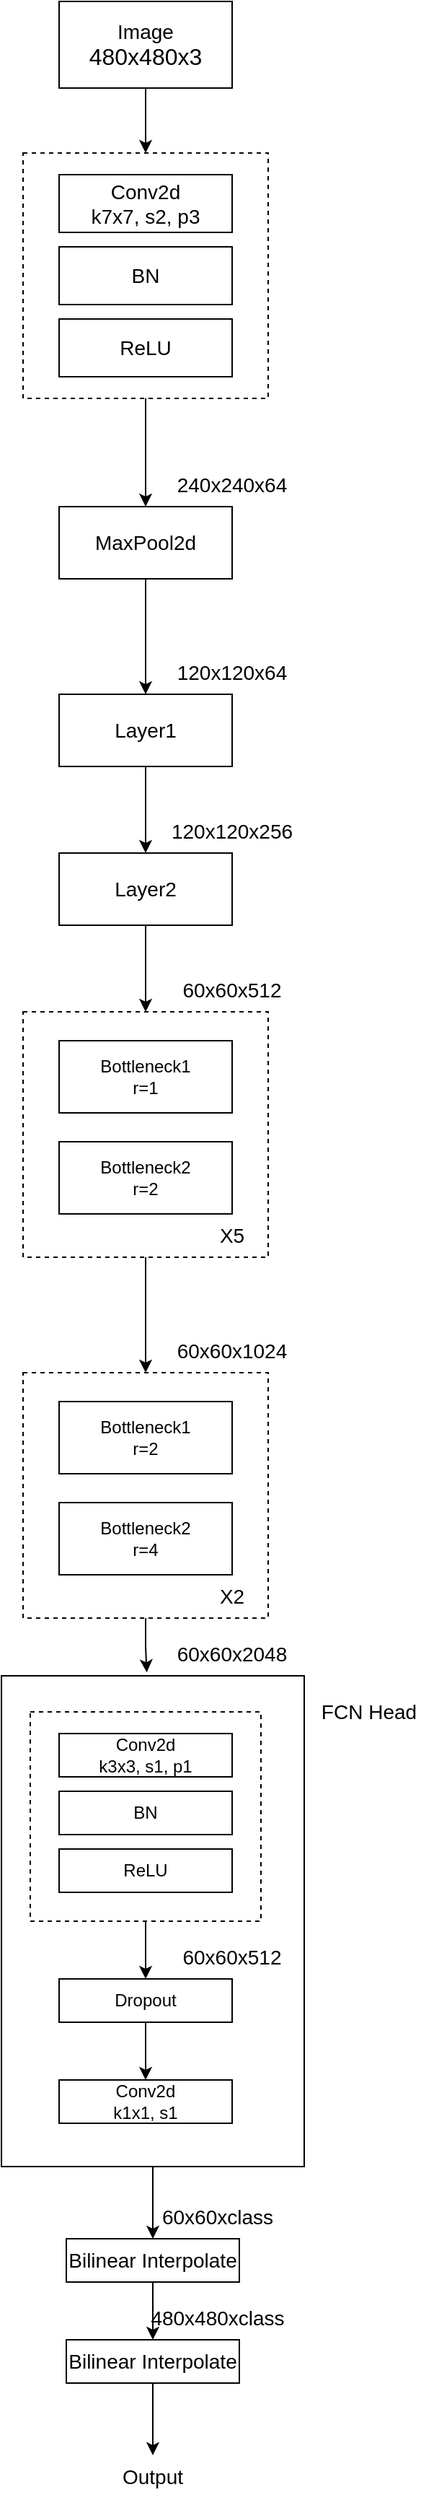 <mxfile version="16.0.0" type="device"><diagram id="exjzzUjQDXiGHgDAua5F" name="Page-1"><mxGraphModel dx="1831" dy="494" grid="1" gridSize="10" guides="1" tooltips="1" connect="1" arrows="1" fold="1" page="1" pageScale="1" pageWidth="850" pageHeight="1100" math="0" shadow="0"><root><mxCell id="0"/><mxCell id="1" parent="0"/><mxCell id="1s3Fr3AmCDHfC6K7iq_--9" style="edgeStyle=orthogonalEdgeStyle;rounded=0;orthogonalLoop=1;jettySize=auto;html=1;exitX=0.5;exitY=1;exitDx=0;exitDy=0;fontSize=14;" edge="1" parent="1" source="1s3Fr3AmCDHfC6K7iq_--1" target="1s3Fr3AmCDHfC6K7iq_--8"><mxGeometry relative="1" as="geometry"/></mxCell><mxCell id="1s3Fr3AmCDHfC6K7iq_--1" value="&lt;div&gt;&lt;font style=&quot;font-size: 14px&quot;&gt;Image&lt;/font&gt;&lt;/div&gt;&lt;div&gt;&lt;font size=&quot;3&quot;&gt;480x480x3&lt;br&gt;&lt;/font&gt;&lt;/div&gt;" style="rounded=0;whiteSpace=wrap;html=1;" vertex="1" parent="1"><mxGeometry x="-80" y="40" width="120" height="60" as="geometry"/></mxCell><mxCell id="1s3Fr3AmCDHfC6K7iq_--2" value="&lt;div&gt;Conv2d&lt;/div&gt;&lt;div&gt;k7x7, s2, p3&lt;br&gt;&lt;/div&gt;" style="rounded=0;whiteSpace=wrap;html=1;fontSize=14;" vertex="1" parent="1"><mxGeometry x="-80" y="160" width="120" height="40" as="geometry"/></mxCell><mxCell id="1s3Fr3AmCDHfC6K7iq_--3" value="BN" style="rounded=0;whiteSpace=wrap;html=1;fontSize=14;" vertex="1" parent="1"><mxGeometry x="-80" y="210" width="120" height="40" as="geometry"/></mxCell><mxCell id="1s3Fr3AmCDHfC6K7iq_--4" value="ReLU" style="rounded=0;whiteSpace=wrap;html=1;fontSize=14;" vertex="1" parent="1"><mxGeometry x="-80" y="260" width="120" height="40" as="geometry"/></mxCell><mxCell id="1s3Fr3AmCDHfC6K7iq_--11" style="edgeStyle=orthogonalEdgeStyle;rounded=0;orthogonalLoop=1;jettySize=auto;html=1;exitX=0.5;exitY=1;exitDx=0;exitDy=0;fontSize=14;" edge="1" parent="1" source="1s3Fr3AmCDHfC6K7iq_--8" target="1s3Fr3AmCDHfC6K7iq_--10"><mxGeometry relative="1" as="geometry"/></mxCell><mxCell id="1s3Fr3AmCDHfC6K7iq_--8" value="" style="rounded=0;whiteSpace=wrap;html=1;dashed=1;fontSize=14;fillColor=none;" vertex="1" parent="1"><mxGeometry x="-105" y="145" width="170" height="170" as="geometry"/></mxCell><mxCell id="1s3Fr3AmCDHfC6K7iq_--14" style="edgeStyle=orthogonalEdgeStyle;rounded=0;orthogonalLoop=1;jettySize=auto;html=1;fontSize=14;" edge="1" parent="1" source="1s3Fr3AmCDHfC6K7iq_--10" target="1s3Fr3AmCDHfC6K7iq_--13"><mxGeometry relative="1" as="geometry"/></mxCell><mxCell id="1s3Fr3AmCDHfC6K7iq_--10" value="&lt;font style=&quot;font-size: 14px&quot;&gt;MaxPool2d&lt;/font&gt;" style="rounded=0;whiteSpace=wrap;html=1;" vertex="1" parent="1"><mxGeometry x="-80" y="390" width="120" height="50" as="geometry"/></mxCell><mxCell id="1s3Fr3AmCDHfC6K7iq_--12" value="240x240x64" style="text;html=1;strokeColor=none;fillColor=none;align=center;verticalAlign=middle;whiteSpace=wrap;rounded=0;dashed=1;fontSize=14;" vertex="1" parent="1"><mxGeometry y="360" width="80" height="30" as="geometry"/></mxCell><mxCell id="1s3Fr3AmCDHfC6K7iq_--17" style="edgeStyle=orthogonalEdgeStyle;rounded=0;orthogonalLoop=1;jettySize=auto;html=1;entryX=0.5;entryY=0;entryDx=0;entryDy=0;fontSize=14;" edge="1" parent="1" source="1s3Fr3AmCDHfC6K7iq_--13" target="1s3Fr3AmCDHfC6K7iq_--16"><mxGeometry relative="1" as="geometry"/></mxCell><mxCell id="1s3Fr3AmCDHfC6K7iq_--13" value="&lt;font style=&quot;font-size: 14px&quot;&gt;Layer1&lt;/font&gt;" style="rounded=0;whiteSpace=wrap;html=1;" vertex="1" parent="1"><mxGeometry x="-80" y="520" width="120" height="50" as="geometry"/></mxCell><mxCell id="1s3Fr3AmCDHfC6K7iq_--15" value="120x120x64" style="text;html=1;strokeColor=none;fillColor=none;align=center;verticalAlign=middle;whiteSpace=wrap;rounded=0;dashed=1;fontSize=14;" vertex="1" parent="1"><mxGeometry y="490" width="80" height="30" as="geometry"/></mxCell><mxCell id="1s3Fr3AmCDHfC6K7iq_--23" style="edgeStyle=orthogonalEdgeStyle;rounded=0;orthogonalLoop=1;jettySize=auto;html=1;fontSize=14;" edge="1" parent="1" source="1s3Fr3AmCDHfC6K7iq_--16" target="1s3Fr3AmCDHfC6K7iq_--22"><mxGeometry relative="1" as="geometry"/></mxCell><mxCell id="1s3Fr3AmCDHfC6K7iq_--16" value="&lt;font style=&quot;font-size: 14px&quot;&gt;Layer2&lt;/font&gt;" style="rounded=0;whiteSpace=wrap;html=1;" vertex="1" parent="1"><mxGeometry x="-80" y="630" width="120" height="50" as="geometry"/></mxCell><mxCell id="1s3Fr3AmCDHfC6K7iq_--18" value="120x120x256" style="text;html=1;strokeColor=none;fillColor=none;align=center;verticalAlign=middle;whiteSpace=wrap;rounded=0;dashed=1;fontSize=14;" vertex="1" parent="1"><mxGeometry y="600" width="80" height="30" as="geometry"/></mxCell><mxCell id="1s3Fr3AmCDHfC6K7iq_--19" value="&lt;div&gt;Bottleneck1&lt;/div&gt;&lt;div&gt;r=1&lt;br&gt;&lt;/div&gt;" style="rounded=0;whiteSpace=wrap;html=1;" vertex="1" parent="1"><mxGeometry x="-80" y="760" width="120" height="50" as="geometry"/></mxCell><mxCell id="1s3Fr3AmCDHfC6K7iq_--21" value="&lt;div&gt;Bottleneck2&lt;/div&gt;&lt;div&gt;r=2&lt;/div&gt;" style="rounded=0;whiteSpace=wrap;html=1;" vertex="1" parent="1"><mxGeometry x="-80" y="830" width="120" height="50" as="geometry"/></mxCell><mxCell id="1s3Fr3AmCDHfC6K7iq_--33" style="edgeStyle=orthogonalEdgeStyle;rounded=0;orthogonalLoop=1;jettySize=auto;html=1;entryX=0.5;entryY=0;entryDx=0;entryDy=0;fontSize=14;" edge="1" parent="1" source="1s3Fr3AmCDHfC6K7iq_--22" target="1s3Fr3AmCDHfC6K7iq_--31"><mxGeometry relative="1" as="geometry"/></mxCell><mxCell id="1s3Fr3AmCDHfC6K7iq_--22" value="" style="rounded=0;whiteSpace=wrap;html=1;dashed=1;fontSize=14;fillColor=none;" vertex="1" parent="1"><mxGeometry x="-105" y="740" width="170" height="170" as="geometry"/></mxCell><mxCell id="1s3Fr3AmCDHfC6K7iq_--24" value="60x60x512" style="text;html=1;strokeColor=none;fillColor=none;align=center;verticalAlign=middle;whiteSpace=wrap;rounded=0;dashed=1;fontSize=14;" vertex="1" parent="1"><mxGeometry y="710" width="80" height="30" as="geometry"/></mxCell><mxCell id="1s3Fr3AmCDHfC6K7iq_--25" value="X5" style="text;html=1;strokeColor=none;fillColor=none;align=center;verticalAlign=middle;whiteSpace=wrap;rounded=0;dashed=1;fontSize=14;" vertex="1" parent="1"><mxGeometry x="10" y="880" width="60" height="30" as="geometry"/></mxCell><mxCell id="1s3Fr3AmCDHfC6K7iq_--26" value="&lt;div&gt;Bottleneck1&lt;/div&gt;&lt;div&gt;r=2&lt;br&gt;&lt;/div&gt;" style="rounded=0;whiteSpace=wrap;html=1;" vertex="1" parent="1"><mxGeometry x="-80" y="1010" width="120" height="50" as="geometry"/></mxCell><mxCell id="1s3Fr3AmCDHfC6K7iq_--27" value="&lt;div&gt;Bottleneck2&lt;/div&gt;&lt;div&gt;r=4&lt;/div&gt;" style="rounded=0;whiteSpace=wrap;html=1;" vertex="1" parent="1"><mxGeometry x="-80" y="1080" width="120" height="50" as="geometry"/></mxCell><mxCell id="1s3Fr3AmCDHfC6K7iq_--29" value="X2" style="text;html=1;strokeColor=none;fillColor=none;align=center;verticalAlign=middle;whiteSpace=wrap;rounded=0;dashed=1;fontSize=14;" vertex="1" parent="1"><mxGeometry x="10" y="1130" width="60" height="30" as="geometry"/></mxCell><mxCell id="1s3Fr3AmCDHfC6K7iq_--46" style="edgeStyle=orthogonalEdgeStyle;rounded=0;orthogonalLoop=1;jettySize=auto;html=1;entryX=0.48;entryY=-0.007;entryDx=0;entryDy=0;entryPerimeter=0;fontSize=14;" edge="1" parent="1" source="1s3Fr3AmCDHfC6K7iq_--31" target="1s3Fr3AmCDHfC6K7iq_--45"><mxGeometry relative="1" as="geometry"/></mxCell><mxCell id="1s3Fr3AmCDHfC6K7iq_--31" value="" style="rounded=0;whiteSpace=wrap;html=1;dashed=1;fontSize=14;fillColor=none;" vertex="1" parent="1"><mxGeometry x="-105" y="990" width="170" height="170" as="geometry"/></mxCell><mxCell id="1s3Fr3AmCDHfC6K7iq_--32" value="60x60x1024" style="text;html=1;strokeColor=none;fillColor=none;align=center;verticalAlign=middle;whiteSpace=wrap;rounded=0;dashed=1;fontSize=14;" vertex="1" parent="1"><mxGeometry y="960" width="80" height="30" as="geometry"/></mxCell><mxCell id="1s3Fr3AmCDHfC6K7iq_--34" value="&lt;div&gt;Conv2d&lt;/div&gt;&lt;div&gt;k3x3, s1, p1&lt;br&gt;&lt;/div&gt;" style="rounded=0;whiteSpace=wrap;html=1;" vertex="1" parent="1"><mxGeometry x="-80" y="1240" width="120" height="30" as="geometry"/></mxCell><mxCell id="1s3Fr3AmCDHfC6K7iq_--35" value="BN" style="rounded=0;whiteSpace=wrap;html=1;" vertex="1" parent="1"><mxGeometry x="-80" y="1280" width="120" height="30" as="geometry"/></mxCell><mxCell id="1s3Fr3AmCDHfC6K7iq_--36" value="ReLU" style="rounded=0;whiteSpace=wrap;html=1;" vertex="1" parent="1"><mxGeometry x="-80" y="1320" width="120" height="30" as="geometry"/></mxCell><mxCell id="1s3Fr3AmCDHfC6K7iq_--42" style="edgeStyle=orthogonalEdgeStyle;rounded=0;orthogonalLoop=1;jettySize=auto;html=1;entryX=0.5;entryY=0;entryDx=0;entryDy=0;fontSize=14;" edge="1" parent="1" source="1s3Fr3AmCDHfC6K7iq_--37" target="1s3Fr3AmCDHfC6K7iq_--39"><mxGeometry relative="1" as="geometry"/></mxCell><mxCell id="1s3Fr3AmCDHfC6K7iq_--37" value="" style="rounded=0;whiteSpace=wrap;html=1;dashed=1;fontSize=14;fillColor=none;" vertex="1" parent="1"><mxGeometry x="-100" y="1225" width="160" height="145" as="geometry"/></mxCell><mxCell id="1s3Fr3AmCDHfC6K7iq_--44" style="edgeStyle=orthogonalEdgeStyle;rounded=0;orthogonalLoop=1;jettySize=auto;html=1;entryX=0.5;entryY=0;entryDx=0;entryDy=0;fontSize=14;" edge="1" parent="1" source="1s3Fr3AmCDHfC6K7iq_--39" target="1s3Fr3AmCDHfC6K7iq_--40"><mxGeometry relative="1" as="geometry"/></mxCell><mxCell id="1s3Fr3AmCDHfC6K7iq_--39" value="Dropout" style="rounded=0;whiteSpace=wrap;html=1;" vertex="1" parent="1"><mxGeometry x="-80" y="1410" width="120" height="30" as="geometry"/></mxCell><mxCell id="1s3Fr3AmCDHfC6K7iq_--40" value="&lt;div&gt;Conv2d&lt;/div&gt;&lt;div&gt;k1x1, s1&lt;br&gt;&lt;/div&gt;" style="rounded=0;whiteSpace=wrap;html=1;" vertex="1" parent="1"><mxGeometry x="-80" y="1480" width="120" height="30" as="geometry"/></mxCell><mxCell id="1s3Fr3AmCDHfC6K7iq_--43" value="60x60x512" style="text;html=1;strokeColor=none;fillColor=none;align=center;verticalAlign=middle;whiteSpace=wrap;rounded=0;dashed=1;fontSize=14;" vertex="1" parent="1"><mxGeometry y="1380" width="80" height="30" as="geometry"/></mxCell><mxCell id="1s3Fr3AmCDHfC6K7iq_--52" style="edgeStyle=orthogonalEdgeStyle;rounded=0;orthogonalLoop=1;jettySize=auto;html=1;fontSize=14;" edge="1" parent="1" source="1s3Fr3AmCDHfC6K7iq_--45" target="1s3Fr3AmCDHfC6K7iq_--51"><mxGeometry relative="1" as="geometry"/></mxCell><mxCell id="1s3Fr3AmCDHfC6K7iq_--45" value="" style="rounded=0;whiteSpace=wrap;html=1;fontSize=14;fillColor=none;" vertex="1" parent="1"><mxGeometry x="-120" y="1200" width="210" height="340" as="geometry"/></mxCell><mxCell id="1s3Fr3AmCDHfC6K7iq_--47" value="60x60x2048" style="text;html=1;strokeColor=none;fillColor=none;align=center;verticalAlign=middle;whiteSpace=wrap;rounded=0;dashed=1;fontSize=14;" vertex="1" parent="1"><mxGeometry y="1170" width="80" height="30" as="geometry"/></mxCell><mxCell id="1s3Fr3AmCDHfC6K7iq_--48" value="FCN Head" style="text;html=1;strokeColor=none;fillColor=none;align=center;verticalAlign=middle;whiteSpace=wrap;rounded=0;fontSize=14;" vertex="1" parent="1"><mxGeometry x="100" y="1210" width="70" height="30" as="geometry"/></mxCell><mxCell id="1s3Fr3AmCDHfC6K7iq_--55" style="edgeStyle=orthogonalEdgeStyle;rounded=0;orthogonalLoop=1;jettySize=auto;html=1;fontSize=14;" edge="1" parent="1" source="1s3Fr3AmCDHfC6K7iq_--51" target="1s3Fr3AmCDHfC6K7iq_--54"><mxGeometry relative="1" as="geometry"/></mxCell><mxCell id="1s3Fr3AmCDHfC6K7iq_--51" value="Bilinear Interpolate" style="rounded=0;whiteSpace=wrap;html=1;fontSize=14;fillColor=none;" vertex="1" parent="1"><mxGeometry x="-75" y="1590" width="120" height="30" as="geometry"/></mxCell><mxCell id="1s3Fr3AmCDHfC6K7iq_--53" value="60x60xclass" style="text;html=1;strokeColor=none;fillColor=none;align=center;verticalAlign=middle;whiteSpace=wrap;rounded=0;fontSize=14;" vertex="1" parent="1"><mxGeometry y="1560" width="60" height="30" as="geometry"/></mxCell><mxCell id="1s3Fr3AmCDHfC6K7iq_--57" style="edgeStyle=orthogonalEdgeStyle;rounded=0;orthogonalLoop=1;jettySize=auto;html=1;fontSize=14;" edge="1" parent="1" source="1s3Fr3AmCDHfC6K7iq_--54"><mxGeometry relative="1" as="geometry"><mxPoint x="-15" y="1740" as="targetPoint"/></mxGeometry></mxCell><mxCell id="1s3Fr3AmCDHfC6K7iq_--54" value="Bilinear Interpolate" style="rounded=0;whiteSpace=wrap;html=1;fontSize=14;fillColor=none;" vertex="1" parent="1"><mxGeometry x="-75" y="1660" width="120" height="30" as="geometry"/></mxCell><mxCell id="1s3Fr3AmCDHfC6K7iq_--56" value="480x480xclass" style="text;html=1;strokeColor=none;fillColor=none;align=center;verticalAlign=middle;whiteSpace=wrap;rounded=0;fontSize=14;" vertex="1" parent="1"><mxGeometry y="1630" width="60" height="30" as="geometry"/></mxCell><mxCell id="1s3Fr3AmCDHfC6K7iq_--58" value="Output" style="text;html=1;strokeColor=none;fillColor=none;align=center;verticalAlign=middle;whiteSpace=wrap;rounded=0;fontSize=14;" vertex="1" parent="1"><mxGeometry x="-45" y="1740" width="60" height="30" as="geometry"/></mxCell></root></mxGraphModel></diagram></mxfile>